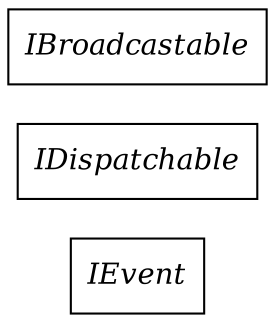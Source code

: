 strict digraph interface_diagram {
  rankdir=LR;
  IEvent[
    label="IEvent",
    URL="IEvent.html",
    tooltip="com.sekati.events.IEvent",
    fontname="Times-Italic",
    shape="record"
  ];
  IDispatchable[
    label="IDispatchable",
    URL="IDispatchable.html",
    tooltip="com.sekati.events.IDispatchable",
    fontname="Times-Italic",
    shape="record"
  ];
  IBroadcastable[
    label="IBroadcastable",
    URL="IBroadcastable.html",
    tooltip="com.sekati.events.IBroadcastable",
    fontname="Times-Italic",
    shape="record"
  ];
}
